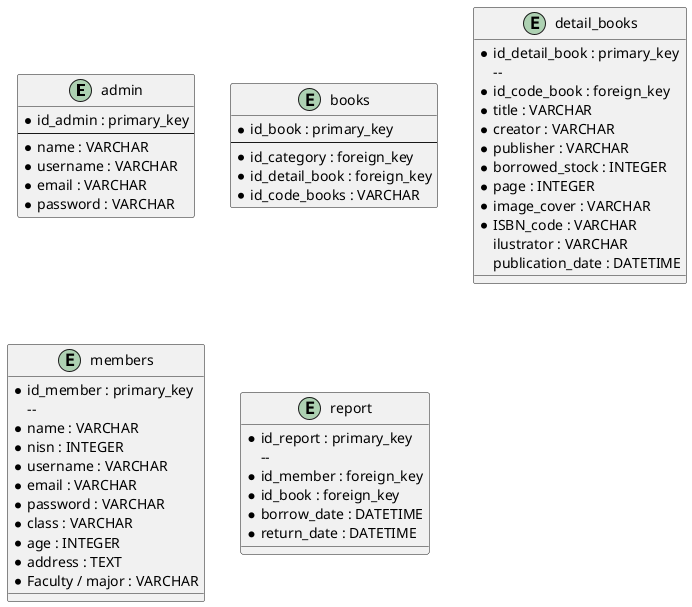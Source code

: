 @startuml
entity admin{
    * id_admin : primary_key
    --
    * name : VARCHAR
    * username : VARCHAR
    * email : VARCHAR
    * password : VARCHAR
}
entity books{
    * id_book : primary_key
    --
    * id_category : foreign_key 
    * id_detail_book : foreign_key 
    * id_code_books : VARCHAR
}
entity detail_books{
    * id_detail_book : primary_key
    -- 
    * id_code_book : foreign_key
    * title : VARCHAR
    * creator : VARCHAR
    * publisher : VARCHAR
    * borrowed_stock : INTEGER
    * page : INTEGER
    * image_cover : VARCHAR
    * ISBN_code : VARCHAR
    ilustrator : VARCHAR
    publication_date : DATETIME
}
entity members{
    * id_member : primary_key
    -- 
    * name : VARCHAR
    * nisn : INTEGER 
    * username : VARCHAR
    * email : VARCHAR
    * password : VARCHAR
    * class : VARCHAR
    * age : INTEGER
    * address : TEXT
    * Faculty / major : VARCHAR
}
entity report{
    * id_report : primary_key
    -- 
    * id_member : foreign_key
    * id_book : foreign_key
    * borrow_date : DATETIME
    * return_date : DATETIME
}
@enduml